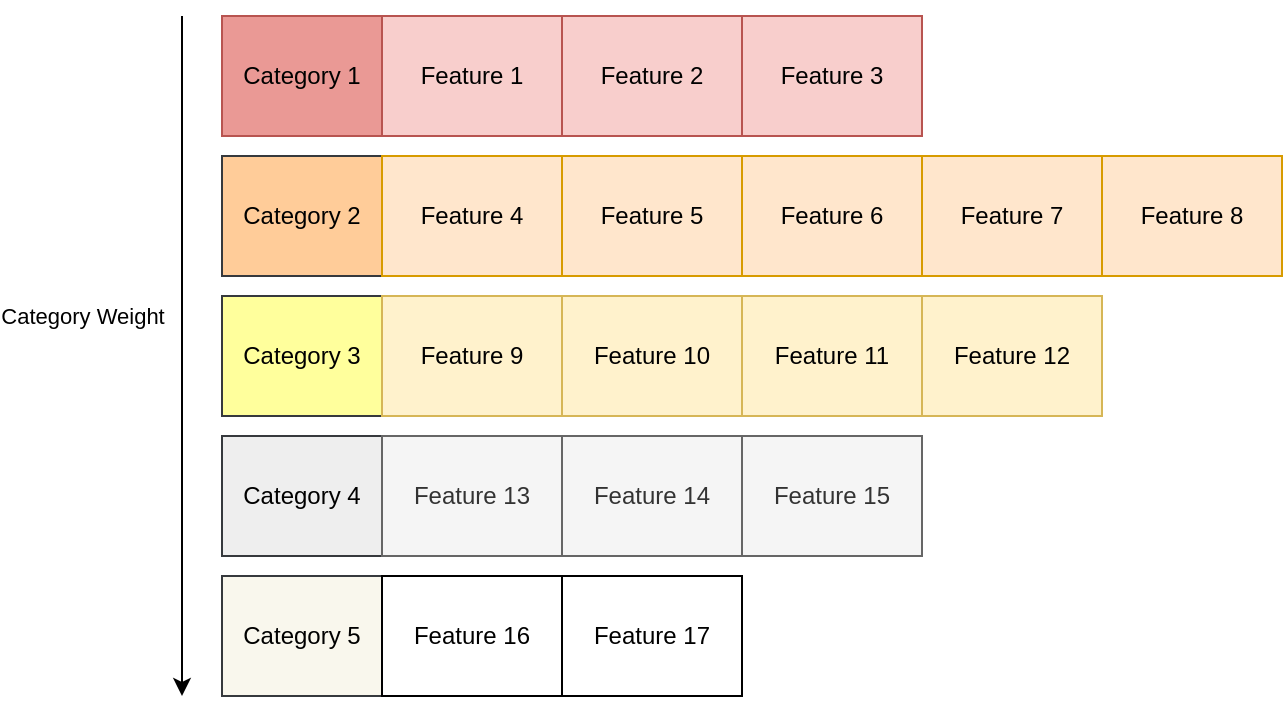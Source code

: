 <mxfile version="21.6.5" type="device">
  <diagram name="Página-1" id="4eklnUwOhGGixfhaEBbI">
    <mxGraphModel dx="948" dy="581" grid="1" gridSize="10" guides="1" tooltips="1" connect="1" arrows="1" fold="1" page="1" pageScale="1" pageWidth="827" pageHeight="1169" math="0" shadow="0">
      <root>
        <mxCell id="0" />
        <mxCell id="1" parent="0" />
        <mxCell id="PT_H8rXOL2ZF843nsWrz-3" value="" style="group;fillColor=#ea9995;strokeColor=#b85450;container=0;" parent="1" vertex="1" connectable="0">
          <mxGeometry x="160" y="160" width="350" height="60" as="geometry" />
        </mxCell>
        <mxCell id="PT_H8rXOL2ZF843nsWrz-20" value="" style="group;fillColor=#FFFF9C;strokeColor=#36393d;container=0;" parent="1" vertex="1" connectable="0">
          <mxGeometry x="160" y="300" width="440" height="60" as="geometry" />
        </mxCell>
        <mxCell id="PT_H8rXOL2ZF843nsWrz-26" value="" style="group;fillColor=#eeeeee;strokeColor=#36393d;container=0;" parent="1" vertex="1" connectable="0">
          <mxGeometry x="160" y="370" width="350" height="60" as="geometry" />
        </mxCell>
        <mxCell id="PT_H8rXOL2ZF843nsWrz-35" value="" style="group;fillColor=#f9f7ed;strokeColor=#36393d;container=0;" parent="1" vertex="1" connectable="0">
          <mxGeometry x="160" y="440" width="260" height="60" as="geometry" />
        </mxCell>
        <mxCell id="PT_H8rXOL2ZF843nsWrz-2" value="Category 1" style="text;html=1;strokeColor=none;fillColor=none;align=center;verticalAlign=middle;whiteSpace=wrap;rounded=0;" parent="1" vertex="1">
          <mxGeometry x="140" y="175" width="120" height="30" as="geometry" />
        </mxCell>
        <mxCell id="PT_H8rXOL2ZF843nsWrz-7" value="Feature 1" style="rounded=0;whiteSpace=wrap;html=1;fillColor=#f8cecc;strokeColor=#b85450;" parent="1" vertex="1">
          <mxGeometry x="240" y="160" width="90" height="60" as="geometry" />
        </mxCell>
        <mxCell id="PT_H8rXOL2ZF843nsWrz-12" value="Feature 2" style="rounded=0;whiteSpace=wrap;html=1;fillColor=#f8cecc;strokeColor=#b85450;" parent="1" vertex="1">
          <mxGeometry x="330" y="160" width="90" height="60" as="geometry" />
        </mxCell>
        <mxCell id="PT_H8rXOL2ZF843nsWrz-13" value="Feature 3" style="rounded=0;whiteSpace=wrap;html=1;fillColor=#f8cecc;strokeColor=#b85450;" parent="1" vertex="1">
          <mxGeometry x="420" y="160" width="90" height="60" as="geometry" />
        </mxCell>
        <mxCell id="PT_H8rXOL2ZF843nsWrz-14" value="" style="group;fillColor=#ffcc99;strokeColor=#36393d;container=0;" parent="1" vertex="1" connectable="0">
          <mxGeometry x="160" y="230" width="440" height="60" as="geometry" />
        </mxCell>
        <mxCell id="PT_H8rXOL2ZF843nsWrz-22" value="Feature 8" style="rounded=0;whiteSpace=wrap;html=1;fillColor=#ffe6cc;strokeColor=#d79b00;" parent="1" vertex="1">
          <mxGeometry x="600" y="230" width="90" height="60" as="geometry" />
        </mxCell>
        <mxCell id="PT_H8rXOL2ZF843nsWrz-15" value="Category 2" style="text;html=1;strokeColor=none;fillColor=none;align=center;verticalAlign=middle;whiteSpace=wrap;rounded=0;" parent="1" vertex="1">
          <mxGeometry x="140" y="245" width="120" height="30" as="geometry" />
        </mxCell>
        <mxCell id="PT_H8rXOL2ZF843nsWrz-18" value="Feature 6" style="rounded=0;whiteSpace=wrap;html=1;fillColor=#ffe6cc;strokeColor=#d79b00;" parent="1" vertex="1">
          <mxGeometry x="420" y="230" width="90" height="60" as="geometry" />
        </mxCell>
        <mxCell id="PT_H8rXOL2ZF843nsWrz-19" value="Feature 7" style="rounded=0;whiteSpace=wrap;html=1;fillColor=#ffe6cc;strokeColor=#d79b00;" parent="1" vertex="1">
          <mxGeometry x="510" y="230" width="90" height="60" as="geometry" />
        </mxCell>
        <mxCell id="PT_H8rXOL2ZF843nsWrz-16" value="Feature 4" style="rounded=0;whiteSpace=wrap;html=1;fillColor=#ffe6cc;strokeColor=#d79b00;" parent="1" vertex="1">
          <mxGeometry x="240" y="230" width="90" height="60" as="geometry" />
        </mxCell>
        <mxCell id="PT_H8rXOL2ZF843nsWrz-17" value="Feature 5" style="rounded=0;whiteSpace=wrap;html=1;fillColor=#ffe6cc;strokeColor=#d79b00;" parent="1" vertex="1">
          <mxGeometry x="330" y="230" width="90" height="60" as="geometry" />
        </mxCell>
        <mxCell id="PT_H8rXOL2ZF843nsWrz-21" value="Category 3" style="text;html=1;strokeColor=none;fillColor=none;align=center;verticalAlign=middle;whiteSpace=wrap;rounded=0;container=0;" parent="1" vertex="1">
          <mxGeometry x="140" y="315" width="120" height="30" as="geometry" />
        </mxCell>
        <mxCell id="PT_H8rXOL2ZF843nsWrz-23" value="Feature 9" style="rounded=0;whiteSpace=wrap;html=1;container=0;fillColor=#fff2cc;strokeColor=#d6b656;" parent="1" vertex="1">
          <mxGeometry x="240" y="300" width="90" height="60" as="geometry" />
        </mxCell>
        <mxCell id="PT_H8rXOL2ZF843nsWrz-31" value="Feature 10" style="rounded=0;whiteSpace=wrap;html=1;container=0;fillColor=#fff2cc;strokeColor=#d6b656;" parent="1" vertex="1">
          <mxGeometry x="330" y="300" width="90" height="60" as="geometry" />
        </mxCell>
        <mxCell id="PT_H8rXOL2ZF843nsWrz-32" value="Feature 11" style="rounded=0;whiteSpace=wrap;html=1;container=0;fillColor=#fff2cc;strokeColor=#d6b656;" parent="1" vertex="1">
          <mxGeometry x="420" y="300" width="90" height="60" as="geometry" />
        </mxCell>
        <mxCell id="PT_H8rXOL2ZF843nsWrz-33" value="Feature 12" style="rounded=0;whiteSpace=wrap;html=1;container=0;fillColor=#fff2cc;strokeColor=#d6b656;" parent="1" vertex="1">
          <mxGeometry x="510" y="300" width="90" height="60" as="geometry" />
        </mxCell>
        <mxCell id="PT_H8rXOL2ZF843nsWrz-27" value="Category 4" style="text;html=1;strokeColor=none;fillColor=none;align=center;verticalAlign=middle;whiteSpace=wrap;rounded=0;" parent="1" vertex="1">
          <mxGeometry x="140" y="385" width="120" height="30" as="geometry" />
        </mxCell>
        <mxCell id="PT_H8rXOL2ZF843nsWrz-28" value="Feature 13" style="rounded=0;whiteSpace=wrap;html=1;fillColor=#f5f5f5;fontColor=#333333;strokeColor=#666666;" parent="1" vertex="1">
          <mxGeometry x="240" y="370" width="90" height="60" as="geometry" />
        </mxCell>
        <mxCell id="PT_H8rXOL2ZF843nsWrz-29" value="Feature 14" style="rounded=0;whiteSpace=wrap;html=1;fillColor=#f5f5f5;fontColor=#333333;strokeColor=#666666;" parent="1" vertex="1">
          <mxGeometry x="330" y="370" width="90" height="60" as="geometry" />
        </mxCell>
        <mxCell id="PT_H8rXOL2ZF843nsWrz-34" value="Feature 15" style="rounded=0;whiteSpace=wrap;html=1;fillColor=#f5f5f5;fontColor=#333333;strokeColor=#666666;" parent="1" vertex="1">
          <mxGeometry x="420" y="370" width="90" height="60" as="geometry" />
        </mxCell>
        <mxCell id="PT_H8rXOL2ZF843nsWrz-36" value="Category 5" style="text;html=1;strokeColor=none;fillColor=none;align=center;verticalAlign=middle;whiteSpace=wrap;rounded=0;" parent="1" vertex="1">
          <mxGeometry x="140" y="455" width="120" height="30" as="geometry" />
        </mxCell>
        <mxCell id="PT_H8rXOL2ZF843nsWrz-37" value="Feature 16" style="rounded=0;whiteSpace=wrap;html=1;" parent="1" vertex="1">
          <mxGeometry x="240" y="440" width="90" height="60" as="geometry" />
        </mxCell>
        <mxCell id="PT_H8rXOL2ZF843nsWrz-38" value="Feature 17" style="rounded=0;whiteSpace=wrap;html=1;" parent="1" vertex="1">
          <mxGeometry x="330" y="440" width="90" height="60" as="geometry" />
        </mxCell>
        <mxCell id="l6AwTrGG1Y8qJPoNC_j4-3" value="Category Weight" style="endArrow=classic;html=1;rounded=0;" edge="1" parent="1">
          <mxGeometry x="-0.118" y="-50" width="50" height="50" relative="1" as="geometry">
            <mxPoint x="140" y="160" as="sourcePoint" />
            <mxPoint x="140" y="500" as="targetPoint" />
            <mxPoint as="offset" />
          </mxGeometry>
        </mxCell>
      </root>
    </mxGraphModel>
  </diagram>
</mxfile>
